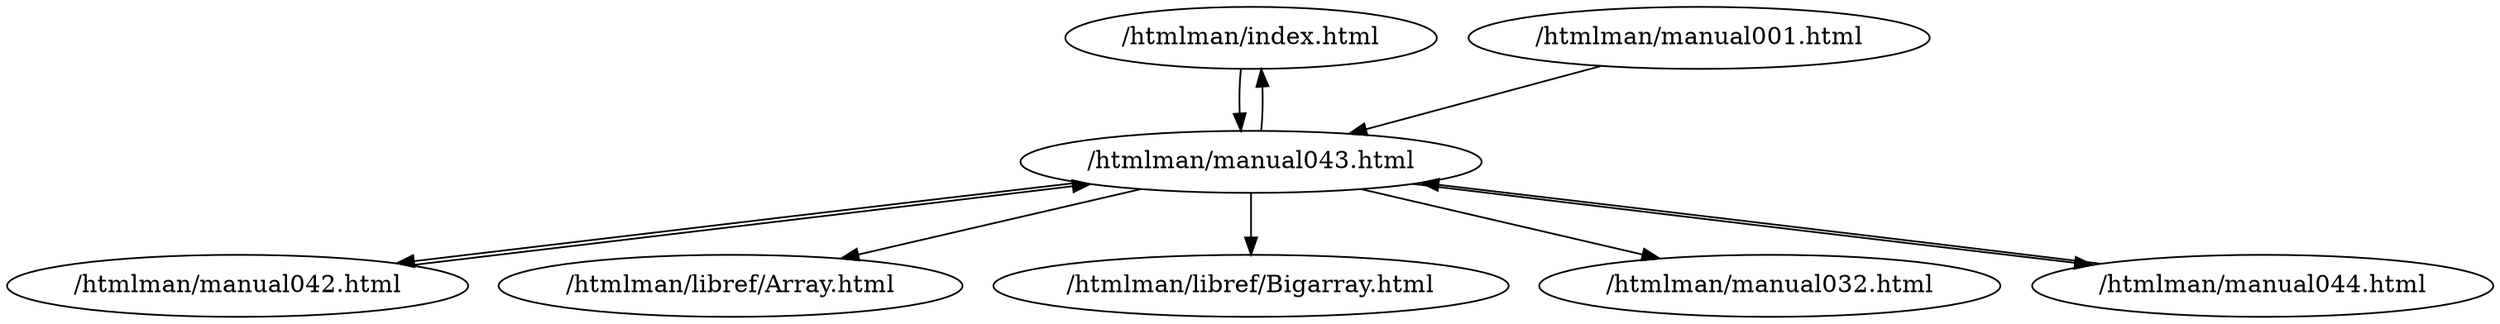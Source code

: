 digraph G {
"/htmlman/index.html" -> "/htmlman/manual043.html";
"/htmlman/manual001.html" -> "/htmlman/manual043.html";
"/htmlman/manual042.html" -> "/htmlman/manual043.html";
"/htmlman/manual043.html" -> "/htmlman/index.html";
"/htmlman/manual043.html" -> "/htmlman/libref/Array.html";
"/htmlman/manual043.html" -> "/htmlman/libref/Bigarray.html";
"/htmlman/manual043.html" -> "/htmlman/manual032.html";
"/htmlman/manual043.html" -> "/htmlman/manual042.html";
"/htmlman/manual043.html" -> "/htmlman/manual044.html";
"/htmlman/manual044.html" -> "/htmlman/manual043.html";
}
